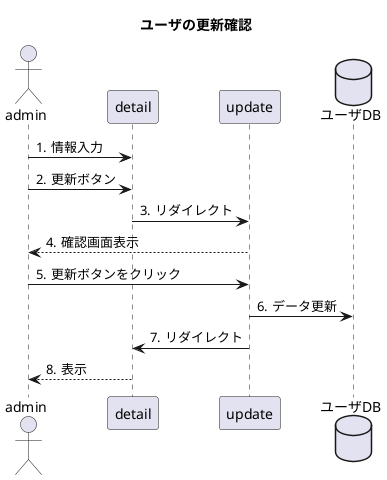 @startuml
title ユーザの更新確認

autonumber "#."

actor admin
participant detail
participant update
database ユーザDB

admin -> detail:情報入力
admin -> detail:更新ボタン
detail -> update:リダイレクト
update --> admin:確認画面表示
admin ->update:更新ボタンをクリック
update -> ユーザDB:データ更新
update -> detail:リダイレクト
detail --> admin:表示
@enduml